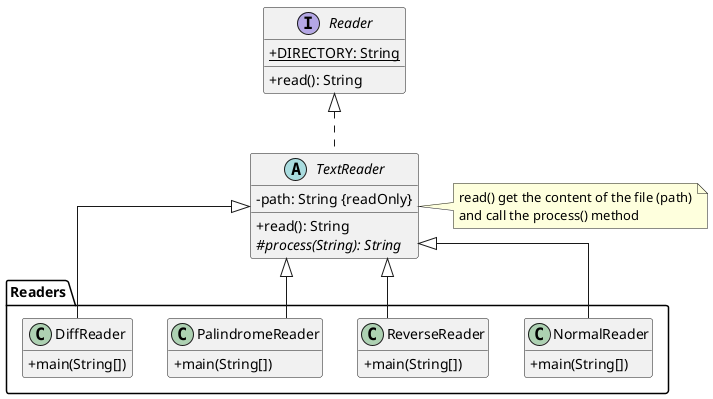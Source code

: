 @startuml
skinparam classAttributeIconSize 0
skinparam linetype ortho
hide empty methods
hide empty attributes

interface Reader {
  + {static} DIRECTORY: String
  + read(): String
}

abstract TextReader {
  - path: String {readOnly}
  + read(): String
  # {abstract} process(String): String
}

note right of TextReader
  read() get the content of the file (path)
  and call the process() method
end note

namespace Readers {
  class NormalReader {
    + main(String[])
  }

  class ReverseReader {
    + main(String[])
  }

  class PalindromeReader {
    + main(String[])
  }

  class DiffReader {
    + main(String[])
  }
}

TextReader .up.^ Reader
Readers.NormalReader -up-^ TextReader
Readers.ReverseReader -up-^ TextReader
Readers.PalindromeReader -up-^ TextReader
Readers.DiffReader -up-^ TextReader

@enduml